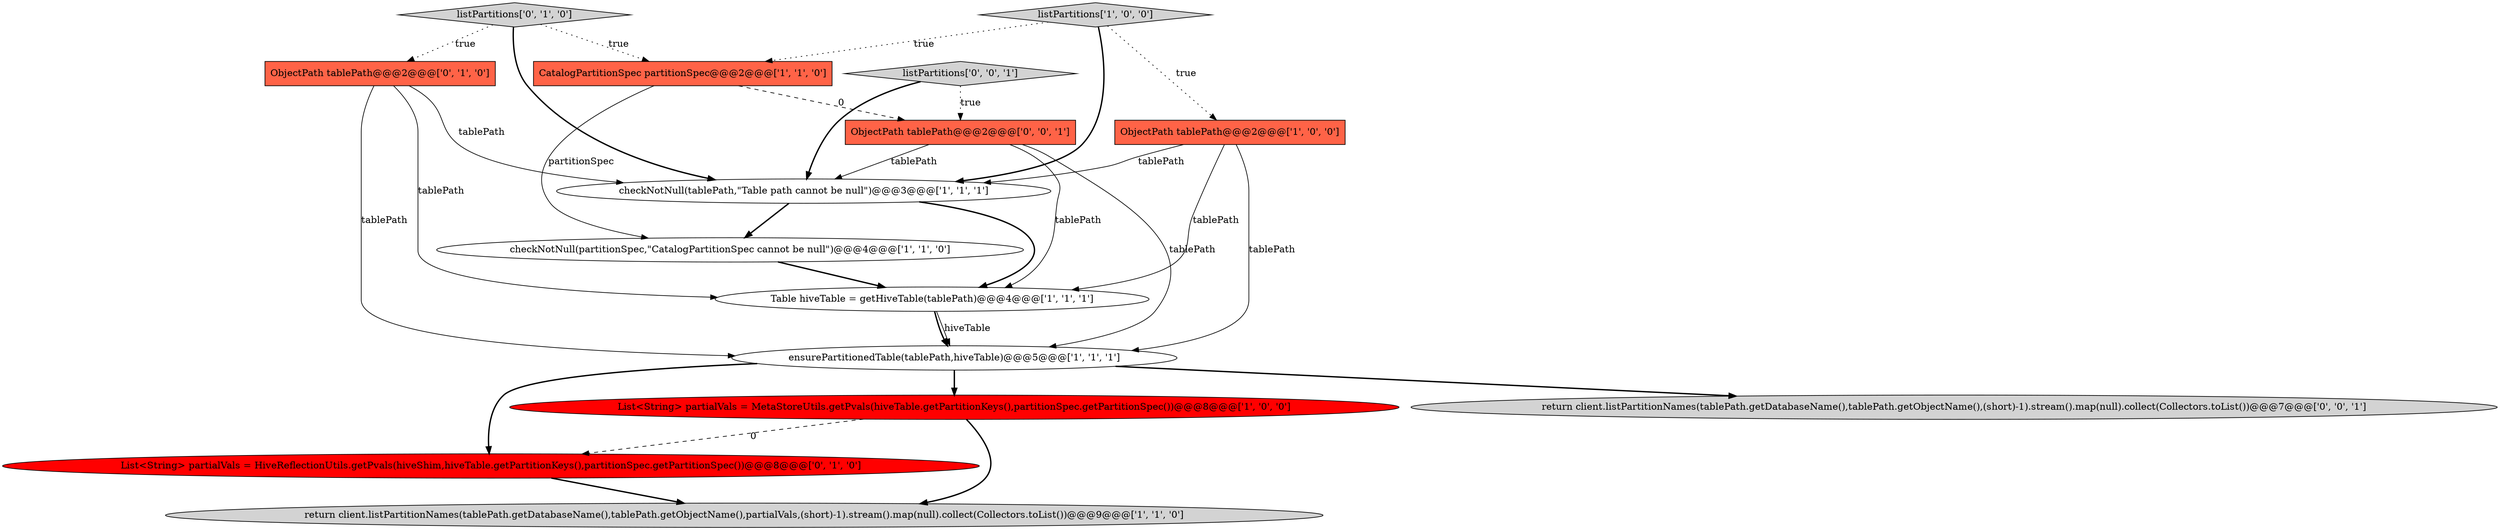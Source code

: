 digraph {
10 [style = filled, label = "ObjectPath tablePath@@@2@@@['0', '1', '0']", fillcolor = tomato, shape = box image = "AAA0AAABBB2BBB"];
1 [style = filled, label = "CatalogPartitionSpec partitionSpec@@@2@@@['1', '1', '0']", fillcolor = tomato, shape = box image = "AAA0AAABBB1BBB"];
2 [style = filled, label = "checkNotNull(tablePath,\"Table path cannot be null\")@@@3@@@['1', '1', '1']", fillcolor = white, shape = ellipse image = "AAA0AAABBB1BBB"];
9 [style = filled, label = "List<String> partialVals = HiveReflectionUtils.getPvals(hiveShim,hiveTable.getPartitionKeys(),partitionSpec.getPartitionSpec())@@@8@@@['0', '1', '0']", fillcolor = red, shape = ellipse image = "AAA1AAABBB2BBB"];
11 [style = filled, label = "listPartitions['0', '1', '0']", fillcolor = lightgray, shape = diamond image = "AAA0AAABBB2BBB"];
12 [style = filled, label = "listPartitions['0', '0', '1']", fillcolor = lightgray, shape = diamond image = "AAA0AAABBB3BBB"];
8 [style = filled, label = "List<String> partialVals = MetaStoreUtils.getPvals(hiveTable.getPartitionKeys(),partitionSpec.getPartitionSpec())@@@8@@@['1', '0', '0']", fillcolor = red, shape = ellipse image = "AAA1AAABBB1BBB"];
4 [style = filled, label = "listPartitions['1', '0', '0']", fillcolor = lightgray, shape = diamond image = "AAA0AAABBB1BBB"];
13 [style = filled, label = "return client.listPartitionNames(tablePath.getDatabaseName(),tablePath.getObjectName(),(short)-1).stream().map(null).collect(Collectors.toList())@@@7@@@['0', '0', '1']", fillcolor = lightgray, shape = ellipse image = "AAA0AAABBB3BBB"];
14 [style = filled, label = "ObjectPath tablePath@@@2@@@['0', '0', '1']", fillcolor = tomato, shape = box image = "AAA0AAABBB3BBB"];
3 [style = filled, label = "Table hiveTable = getHiveTable(tablePath)@@@4@@@['1', '1', '1']", fillcolor = white, shape = ellipse image = "AAA0AAABBB1BBB"];
6 [style = filled, label = "return client.listPartitionNames(tablePath.getDatabaseName(),tablePath.getObjectName(),partialVals,(short)-1).stream().map(null).collect(Collectors.toList())@@@9@@@['1', '1', '0']", fillcolor = lightgray, shape = ellipse image = "AAA0AAABBB1BBB"];
0 [style = filled, label = "ObjectPath tablePath@@@2@@@['1', '0', '0']", fillcolor = tomato, shape = box image = "AAA0AAABBB1BBB"];
5 [style = filled, label = "ensurePartitionedTable(tablePath,hiveTable)@@@5@@@['1', '1', '1']", fillcolor = white, shape = ellipse image = "AAA0AAABBB1BBB"];
7 [style = filled, label = "checkNotNull(partitionSpec,\"CatalogPartitionSpec cannot be null\")@@@4@@@['1', '1', '0']", fillcolor = white, shape = ellipse image = "AAA0AAABBB1BBB"];
0->5 [style = solid, label="tablePath"];
5->8 [style = bold, label=""];
1->7 [style = solid, label="partitionSpec"];
5->9 [style = bold, label=""];
14->5 [style = solid, label="tablePath"];
1->14 [style = dashed, label="0"];
4->1 [style = dotted, label="true"];
11->10 [style = dotted, label="true"];
11->1 [style = dotted, label="true"];
2->3 [style = bold, label=""];
4->0 [style = dotted, label="true"];
8->6 [style = bold, label=""];
4->2 [style = bold, label=""];
11->2 [style = bold, label=""];
7->3 [style = bold, label=""];
9->6 [style = bold, label=""];
0->3 [style = solid, label="tablePath"];
8->9 [style = dashed, label="0"];
12->14 [style = dotted, label="true"];
12->2 [style = bold, label=""];
3->5 [style = bold, label=""];
0->2 [style = solid, label="tablePath"];
14->3 [style = solid, label="tablePath"];
14->2 [style = solid, label="tablePath"];
10->2 [style = solid, label="tablePath"];
5->13 [style = bold, label=""];
10->3 [style = solid, label="tablePath"];
2->7 [style = bold, label=""];
3->5 [style = solid, label="hiveTable"];
10->5 [style = solid, label="tablePath"];
}
